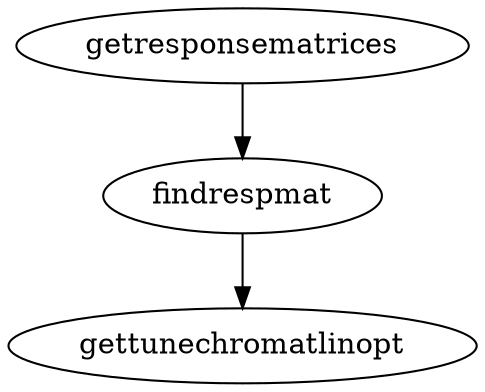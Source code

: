 /* Created by mdot for Matlab */
digraph m2html {
  findrespmat -> gettunechromatlinopt;
  getresponsematrices -> findrespmat;

  findrespmat [URL="findrespmat.html"];
  getresponsematrices [URL="getresponsematrices.html"];
  gettunechromatlinopt [URL="gettunechromatlinopt.html"];
}